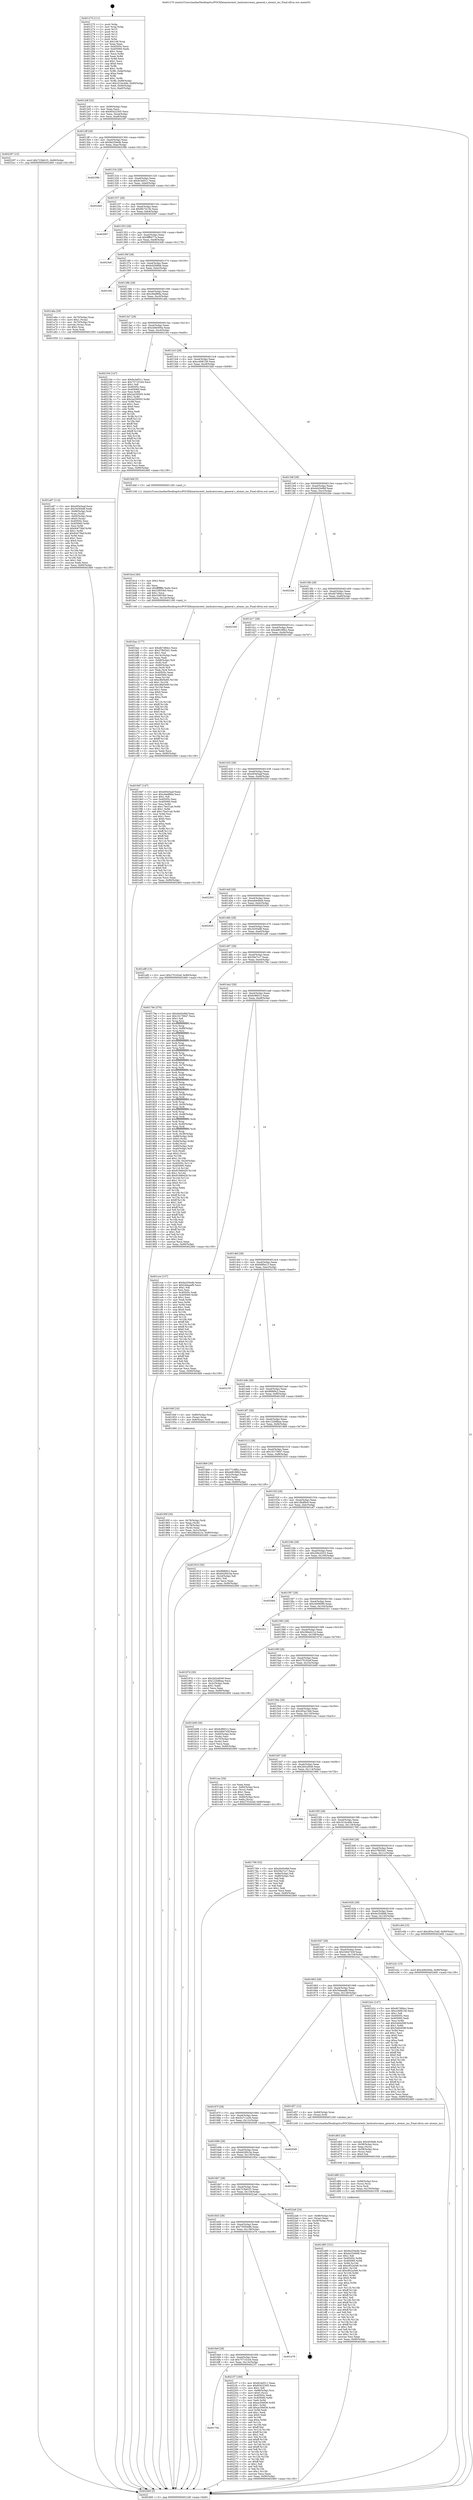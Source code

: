 digraph "0x401270" {
  label = "0x401270 (/mnt/c/Users/mathe/Desktop/tcc/POCII/binaries/extr_hashcatsrcemu_general.c_atomic_inc_Final-ollvm.out::main(0))"
  labelloc = "t"
  node[shape=record]

  Entry [label="",width=0.3,height=0.3,shape=circle,fillcolor=black,style=filled]
  "0x4012df" [label="{
     0x4012df [32]\l
     | [instrs]\l
     &nbsp;&nbsp;0x4012df \<+6\>: mov -0x90(%rbp),%eax\l
     &nbsp;&nbsp;0x4012e5 \<+2\>: mov %eax,%ecx\l
     &nbsp;&nbsp;0x4012e7 \<+6\>: sub $0x85422305,%ecx\l
     &nbsp;&nbsp;0x4012ed \<+6\>: mov %eax,-0xa4(%rbp)\l
     &nbsp;&nbsp;0x4012f3 \<+6\>: mov %ecx,-0xa8(%rbp)\l
     &nbsp;&nbsp;0x4012f9 \<+6\>: je 0000000000402297 \<main+0x1027\>\l
  }"]
  "0x402297" [label="{
     0x402297 [15]\l
     | [instrs]\l
     &nbsp;&nbsp;0x402297 \<+10\>: movl $0x723b61f1,-0x90(%rbp)\l
     &nbsp;&nbsp;0x4022a1 \<+5\>: jmp 0000000000402460 \<main+0x11f0\>\l
  }"]
  "0x4012ff" [label="{
     0x4012ff [28]\l
     | [instrs]\l
     &nbsp;&nbsp;0x4012ff \<+5\>: jmp 0000000000401304 \<main+0x94\>\l
     &nbsp;&nbsp;0x401304 \<+6\>: mov -0xa4(%rbp),%eax\l
     &nbsp;&nbsp;0x40130a \<+5\>: sub $0x9a250edb,%eax\l
     &nbsp;&nbsp;0x40130f \<+6\>: mov %eax,-0xac(%rbp)\l
     &nbsp;&nbsp;0x401315 \<+6\>: je 000000000040239b \<main+0x112b\>\l
  }"]
  Exit [label="",width=0.3,height=0.3,shape=circle,fillcolor=black,style=filled,peripheries=2]
  "0x40239b" [label="{
     0x40239b\l
  }", style=dashed]
  "0x40131b" [label="{
     0x40131b [28]\l
     | [instrs]\l
     &nbsp;&nbsp;0x40131b \<+5\>: jmp 0000000000401320 \<main+0xb0\>\l
     &nbsp;&nbsp;0x401320 \<+6\>: mov -0xa4(%rbp),%eax\l
     &nbsp;&nbsp;0x401326 \<+5\>: sub $0x9c3ef311,%eax\l
     &nbsp;&nbsp;0x40132b \<+6\>: mov %eax,-0xb0(%rbp)\l
     &nbsp;&nbsp;0x401331 \<+6\>: je 0000000000402449 \<main+0x11d9\>\l
  }"]
  "0x40170b" [label="{
     0x40170b\l
  }", style=dashed]
  "0x402449" [label="{
     0x402449\l
  }", style=dashed]
  "0x401337" [label="{
     0x401337 [28]\l
     | [instrs]\l
     &nbsp;&nbsp;0x401337 \<+5\>: jmp 000000000040133c \<main+0xcc\>\l
     &nbsp;&nbsp;0x40133c \<+6\>: mov -0xa4(%rbp),%eax\l
     &nbsp;&nbsp;0x401342 \<+5\>: sub $0x9fc7413b,%eax\l
     &nbsp;&nbsp;0x401347 \<+6\>: mov %eax,-0xb4(%rbp)\l
     &nbsp;&nbsp;0x40134d \<+6\>: je 0000000000402067 \<main+0xdf7\>\l
  }"]
  "0x4021f7" [label="{
     0x4021f7 [160]\l
     | [instrs]\l
     &nbsp;&nbsp;0x4021f7 \<+5\>: mov $0x9c3ef311,%eax\l
     &nbsp;&nbsp;0x4021fc \<+5\>: mov $0x85422305,%ecx\l
     &nbsp;&nbsp;0x402201 \<+2\>: mov $0x1,%dl\l
     &nbsp;&nbsp;0x402203 \<+7\>: mov -0x88(%rbp),%rsi\l
     &nbsp;&nbsp;0x40220a \<+6\>: movl $0x0,(%rsi)\l
     &nbsp;&nbsp;0x402210 \<+7\>: mov 0x40505c,%edi\l
     &nbsp;&nbsp;0x402217 \<+8\>: mov 0x405060,%r8d\l
     &nbsp;&nbsp;0x40221f \<+3\>: mov %edi,%r9d\l
     &nbsp;&nbsp;0x402222 \<+7\>: sub $0xac59ef36,%r9d\l
     &nbsp;&nbsp;0x402229 \<+4\>: sub $0x1,%r9d\l
     &nbsp;&nbsp;0x40222d \<+7\>: add $0xac59ef36,%r9d\l
     &nbsp;&nbsp;0x402234 \<+4\>: imul %r9d,%edi\l
     &nbsp;&nbsp;0x402238 \<+3\>: and $0x1,%edi\l
     &nbsp;&nbsp;0x40223b \<+3\>: cmp $0x0,%edi\l
     &nbsp;&nbsp;0x40223e \<+4\>: sete %r10b\l
     &nbsp;&nbsp;0x402242 \<+4\>: cmp $0xa,%r8d\l
     &nbsp;&nbsp;0x402246 \<+4\>: setl %r11b\l
     &nbsp;&nbsp;0x40224a \<+3\>: mov %r10b,%bl\l
     &nbsp;&nbsp;0x40224d \<+3\>: xor $0xff,%bl\l
     &nbsp;&nbsp;0x402250 \<+3\>: mov %r11b,%r14b\l
     &nbsp;&nbsp;0x402253 \<+4\>: xor $0xff,%r14b\l
     &nbsp;&nbsp;0x402257 \<+3\>: xor $0x1,%dl\l
     &nbsp;&nbsp;0x40225a \<+3\>: mov %bl,%r15b\l
     &nbsp;&nbsp;0x40225d \<+4\>: and $0xff,%r15b\l
     &nbsp;&nbsp;0x402261 \<+3\>: and %dl,%r10b\l
     &nbsp;&nbsp;0x402264 \<+3\>: mov %r14b,%r12b\l
     &nbsp;&nbsp;0x402267 \<+4\>: and $0xff,%r12b\l
     &nbsp;&nbsp;0x40226b \<+3\>: and %dl,%r11b\l
     &nbsp;&nbsp;0x40226e \<+3\>: or %r10b,%r15b\l
     &nbsp;&nbsp;0x402271 \<+3\>: or %r11b,%r12b\l
     &nbsp;&nbsp;0x402274 \<+3\>: xor %r12b,%r15b\l
     &nbsp;&nbsp;0x402277 \<+3\>: or %r14b,%bl\l
     &nbsp;&nbsp;0x40227a \<+3\>: xor $0xff,%bl\l
     &nbsp;&nbsp;0x40227d \<+3\>: or $0x1,%dl\l
     &nbsp;&nbsp;0x402280 \<+2\>: and %dl,%bl\l
     &nbsp;&nbsp;0x402282 \<+3\>: or %bl,%r15b\l
     &nbsp;&nbsp;0x402285 \<+4\>: test $0x1,%r15b\l
     &nbsp;&nbsp;0x402289 \<+3\>: cmovne %ecx,%eax\l
     &nbsp;&nbsp;0x40228c \<+6\>: mov %eax,-0x90(%rbp)\l
     &nbsp;&nbsp;0x402292 \<+5\>: jmp 0000000000402460 \<main+0x11f0\>\l
  }"]
  "0x402067" [label="{
     0x402067\l
  }", style=dashed]
  "0x401353" [label="{
     0x401353 [28]\l
     | [instrs]\l
     &nbsp;&nbsp;0x401353 \<+5\>: jmp 0000000000401358 \<main+0xe8\>\l
     &nbsp;&nbsp;0x401358 \<+6\>: mov -0xa4(%rbp),%eax\l
     &nbsp;&nbsp;0x40135e \<+5\>: sub $0x9ff9477a,%eax\l
     &nbsp;&nbsp;0x401363 \<+6\>: mov %eax,-0xb8(%rbp)\l
     &nbsp;&nbsp;0x401369 \<+6\>: je 00000000004023e8 \<main+0x1178\>\l
  }"]
  "0x4016ef" [label="{
     0x4016ef [28]\l
     | [instrs]\l
     &nbsp;&nbsp;0x4016ef \<+5\>: jmp 00000000004016f4 \<main+0x484\>\l
     &nbsp;&nbsp;0x4016f4 \<+6\>: mov -0xa4(%rbp),%eax\l
     &nbsp;&nbsp;0x4016fa \<+5\>: sub $0x757101b4,%eax\l
     &nbsp;&nbsp;0x4016ff \<+6\>: mov %eax,-0x13c(%rbp)\l
     &nbsp;&nbsp;0x401705 \<+6\>: je 00000000004021f7 \<main+0xf87\>\l
  }"]
  "0x4023e8" [label="{
     0x4023e8\l
  }", style=dashed]
  "0x40136f" [label="{
     0x40136f [28]\l
     | [instrs]\l
     &nbsp;&nbsp;0x40136f \<+5\>: jmp 0000000000401374 \<main+0x104\>\l
     &nbsp;&nbsp;0x401374 \<+6\>: mov -0xa4(%rbp),%eax\l
     &nbsp;&nbsp;0x40137a \<+5\>: sub $0xbcb506bb,%eax\l
     &nbsp;&nbsp;0x40137f \<+6\>: mov %eax,-0xbc(%rbp)\l
     &nbsp;&nbsp;0x401385 \<+6\>: je 0000000000401e9c \<main+0xc2c\>\l
  }"]
  "0x401e78" [label="{
     0x401e78\l
  }", style=dashed]
  "0x401e9c" [label="{
     0x401e9c\l
  }", style=dashed]
  "0x40138b" [label="{
     0x40138b [28]\l
     | [instrs]\l
     &nbsp;&nbsp;0x40138b \<+5\>: jmp 0000000000401390 \<main+0x120\>\l
     &nbsp;&nbsp;0x401390 \<+6\>: mov -0xa4(%rbp),%eax\l
     &nbsp;&nbsp;0x401396 \<+5\>: sub $0xc9adf66a,%eax\l
     &nbsp;&nbsp;0x40139b \<+6\>: mov %eax,-0xc0(%rbp)\l
     &nbsp;&nbsp;0x4013a1 \<+6\>: je 0000000000401a6a \<main+0x7fa\>\l
  }"]
  "0x4016d3" [label="{
     0x4016d3 [28]\l
     | [instrs]\l
     &nbsp;&nbsp;0x4016d3 \<+5\>: jmp 00000000004016d8 \<main+0x468\>\l
     &nbsp;&nbsp;0x4016d8 \<+6\>: mov -0xa4(%rbp),%eax\l
     &nbsp;&nbsp;0x4016de \<+5\>: sub $0x73050e86,%eax\l
     &nbsp;&nbsp;0x4016e3 \<+6\>: mov %eax,-0x138(%rbp)\l
     &nbsp;&nbsp;0x4016e9 \<+6\>: je 0000000000401e78 \<main+0xc08\>\l
  }"]
  "0x401a6a" [label="{
     0x401a6a [29]\l
     | [instrs]\l
     &nbsp;&nbsp;0x401a6a \<+4\>: mov -0x70(%rbp),%rax\l
     &nbsp;&nbsp;0x401a6e \<+6\>: movl $0x1,(%rax)\l
     &nbsp;&nbsp;0x401a74 \<+4\>: mov -0x70(%rbp),%rax\l
     &nbsp;&nbsp;0x401a78 \<+3\>: movslq (%rax),%rax\l
     &nbsp;&nbsp;0x401a7b \<+4\>: shl $0x2,%rax\l
     &nbsp;&nbsp;0x401a7f \<+3\>: mov %rax,%rdi\l
     &nbsp;&nbsp;0x401a82 \<+5\>: call 0000000000401050 \<malloc@plt\>\l
     | [calls]\l
     &nbsp;&nbsp;0x401050 \{1\} (unknown)\l
  }"]
  "0x4013a7" [label="{
     0x4013a7 [28]\l
     | [instrs]\l
     &nbsp;&nbsp;0x4013a7 \<+5\>: jmp 00000000004013ac \<main+0x13c\>\l
     &nbsp;&nbsp;0x4013ac \<+6\>: mov -0xa4(%rbp),%eax\l
     &nbsp;&nbsp;0x4013b2 \<+5\>: sub $0xcb9e500a,%eax\l
     &nbsp;&nbsp;0x4013b7 \<+6\>: mov %eax,-0xc4(%rbp)\l
     &nbsp;&nbsp;0x4013bd \<+6\>: je 0000000000402164 \<main+0xef4\>\l
  }"]
  "0x4022a6" [label="{
     0x4022a6 [24]\l
     | [instrs]\l
     &nbsp;&nbsp;0x4022a6 \<+7\>: mov -0x88(%rbp),%rax\l
     &nbsp;&nbsp;0x4022ad \<+2\>: mov (%rax),%eax\l
     &nbsp;&nbsp;0x4022af \<+4\>: lea -0x28(%rbp),%rsp\l
     &nbsp;&nbsp;0x4022b3 \<+1\>: pop %rbx\l
     &nbsp;&nbsp;0x4022b4 \<+2\>: pop %r12\l
     &nbsp;&nbsp;0x4022b6 \<+2\>: pop %r13\l
     &nbsp;&nbsp;0x4022b8 \<+2\>: pop %r14\l
     &nbsp;&nbsp;0x4022ba \<+2\>: pop %r15\l
     &nbsp;&nbsp;0x4022bc \<+1\>: pop %rbp\l
     &nbsp;&nbsp;0x4022bd \<+1\>: ret\l
  }"]
  "0x402164" [label="{
     0x402164 [147]\l
     | [instrs]\l
     &nbsp;&nbsp;0x402164 \<+5\>: mov $0x9c3ef311,%eax\l
     &nbsp;&nbsp;0x402169 \<+5\>: mov $0x757101b4,%ecx\l
     &nbsp;&nbsp;0x40216e \<+2\>: mov $0x1,%dl\l
     &nbsp;&nbsp;0x402170 \<+7\>: mov 0x40505c,%esi\l
     &nbsp;&nbsp;0x402177 \<+7\>: mov 0x405060,%edi\l
     &nbsp;&nbsp;0x40217e \<+3\>: mov %esi,%r8d\l
     &nbsp;&nbsp;0x402181 \<+7\>: add $0x2a259505,%r8d\l
     &nbsp;&nbsp;0x402188 \<+4\>: sub $0x1,%r8d\l
     &nbsp;&nbsp;0x40218c \<+7\>: sub $0x2a259505,%r8d\l
     &nbsp;&nbsp;0x402193 \<+4\>: imul %r8d,%esi\l
     &nbsp;&nbsp;0x402197 \<+3\>: and $0x1,%esi\l
     &nbsp;&nbsp;0x40219a \<+3\>: cmp $0x0,%esi\l
     &nbsp;&nbsp;0x40219d \<+4\>: sete %r9b\l
     &nbsp;&nbsp;0x4021a1 \<+3\>: cmp $0xa,%edi\l
     &nbsp;&nbsp;0x4021a4 \<+4\>: setl %r10b\l
     &nbsp;&nbsp;0x4021a8 \<+3\>: mov %r9b,%r11b\l
     &nbsp;&nbsp;0x4021ab \<+4\>: xor $0xff,%r11b\l
     &nbsp;&nbsp;0x4021af \<+3\>: mov %r10b,%bl\l
     &nbsp;&nbsp;0x4021b2 \<+3\>: xor $0xff,%bl\l
     &nbsp;&nbsp;0x4021b5 \<+3\>: xor $0x1,%dl\l
     &nbsp;&nbsp;0x4021b8 \<+3\>: mov %r11b,%r14b\l
     &nbsp;&nbsp;0x4021bb \<+4\>: and $0xff,%r14b\l
     &nbsp;&nbsp;0x4021bf \<+3\>: and %dl,%r9b\l
     &nbsp;&nbsp;0x4021c2 \<+3\>: mov %bl,%r15b\l
     &nbsp;&nbsp;0x4021c5 \<+4\>: and $0xff,%r15b\l
     &nbsp;&nbsp;0x4021c9 \<+3\>: and %dl,%r10b\l
     &nbsp;&nbsp;0x4021cc \<+3\>: or %r9b,%r14b\l
     &nbsp;&nbsp;0x4021cf \<+3\>: or %r10b,%r15b\l
     &nbsp;&nbsp;0x4021d2 \<+3\>: xor %r15b,%r14b\l
     &nbsp;&nbsp;0x4021d5 \<+3\>: or %bl,%r11b\l
     &nbsp;&nbsp;0x4021d8 \<+4\>: xor $0xff,%r11b\l
     &nbsp;&nbsp;0x4021dc \<+3\>: or $0x1,%dl\l
     &nbsp;&nbsp;0x4021df \<+3\>: and %dl,%r11b\l
     &nbsp;&nbsp;0x4021e2 \<+3\>: or %r11b,%r14b\l
     &nbsp;&nbsp;0x4021e5 \<+4\>: test $0x1,%r14b\l
     &nbsp;&nbsp;0x4021e9 \<+3\>: cmovne %ecx,%eax\l
     &nbsp;&nbsp;0x4021ec \<+6\>: mov %eax,-0x90(%rbp)\l
     &nbsp;&nbsp;0x4021f2 \<+5\>: jmp 0000000000402460 \<main+0x11f0\>\l
  }"]
  "0x4013c3" [label="{
     0x4013c3 [28]\l
     | [instrs]\l
     &nbsp;&nbsp;0x4013c3 \<+5\>: jmp 00000000004013c8 \<main+0x158\>\l
     &nbsp;&nbsp;0x4013c8 \<+6\>: mov -0xa4(%rbp),%eax\l
     &nbsp;&nbsp;0x4013ce \<+5\>: sub $0xcc606156,%eax\l
     &nbsp;&nbsp;0x4013d3 \<+6\>: mov %eax,-0xc8(%rbp)\l
     &nbsp;&nbsp;0x4013d9 \<+6\>: je 0000000000401bbf \<main+0x94f\>\l
  }"]
  "0x4016b7" [label="{
     0x4016b7 [28]\l
     | [instrs]\l
     &nbsp;&nbsp;0x4016b7 \<+5\>: jmp 00000000004016bc \<main+0x44c\>\l
     &nbsp;&nbsp;0x4016bc \<+6\>: mov -0xa4(%rbp),%eax\l
     &nbsp;&nbsp;0x4016c2 \<+5\>: sub $0x723b61f1,%eax\l
     &nbsp;&nbsp;0x4016c7 \<+6\>: mov %eax,-0x134(%rbp)\l
     &nbsp;&nbsp;0x4016cd \<+6\>: je 00000000004022a6 \<main+0x1036\>\l
  }"]
  "0x401bbf" [label="{
     0x401bbf [5]\l
     | [instrs]\l
     &nbsp;&nbsp;0x401bbf \<+5\>: call 0000000000401160 \<next_i\>\l
     | [calls]\l
     &nbsp;&nbsp;0x401160 \{1\} (/mnt/c/Users/mathe/Desktop/tcc/POCII/binaries/extr_hashcatsrcemu_general.c_atomic_inc_Final-ollvm.out::next_i)\l
  }"]
  "0x4013df" [label="{
     0x4013df [28]\l
     | [instrs]\l
     &nbsp;&nbsp;0x4013df \<+5\>: jmp 00000000004013e4 \<main+0x174\>\l
     &nbsp;&nbsp;0x4013e4 \<+6\>: mov -0xa4(%rbp),%eax\l
     &nbsp;&nbsp;0x4013ea \<+5\>: sub $0xd445e9bf,%eax\l
     &nbsp;&nbsp;0x4013ef \<+6\>: mov %eax,-0xcc(%rbp)\l
     &nbsp;&nbsp;0x4013f5 \<+6\>: je 00000000004022be \<main+0x104e\>\l
  }"]
  "0x40192e" [label="{
     0x40192e\l
  }", style=dashed]
  "0x4022be" [label="{
     0x4022be\l
  }", style=dashed]
  "0x4013fb" [label="{
     0x4013fb [28]\l
     | [instrs]\l
     &nbsp;&nbsp;0x4013fb \<+5\>: jmp 0000000000401400 \<main+0x190\>\l
     &nbsp;&nbsp;0x401400 \<+6\>: mov -0xa4(%rbp),%eax\l
     &nbsp;&nbsp;0x401406 \<+5\>: sub $0xdb7d9dcc,%eax\l
     &nbsp;&nbsp;0x40140b \<+6\>: mov %eax,-0xd0(%rbp)\l
     &nbsp;&nbsp;0x401411 \<+6\>: je 0000000000402340 \<main+0x10d0\>\l
  }"]
  "0x40169b" [label="{
     0x40169b [28]\l
     | [instrs]\l
     &nbsp;&nbsp;0x40169b \<+5\>: jmp 00000000004016a0 \<main+0x430\>\l
     &nbsp;&nbsp;0x4016a0 \<+6\>: mov -0xa4(%rbp),%eax\l
     &nbsp;&nbsp;0x4016a6 \<+5\>: sub $0x64285c3a,%eax\l
     &nbsp;&nbsp;0x4016ab \<+6\>: mov %eax,-0x130(%rbp)\l
     &nbsp;&nbsp;0x4016b1 \<+6\>: je 000000000040192e \<main+0x6be\>\l
  }"]
  "0x402340" [label="{
     0x402340\l
  }", style=dashed]
  "0x401417" [label="{
     0x401417 [28]\l
     | [instrs]\l
     &nbsp;&nbsp;0x401417 \<+5\>: jmp 000000000040141c \<main+0x1ac\>\l
     &nbsp;&nbsp;0x40141c \<+6\>: mov -0xa4(%rbp),%eax\l
     &nbsp;&nbsp;0x401422 \<+5\>: sub $0xdd8186b2,%eax\l
     &nbsp;&nbsp;0x401427 \<+6\>: mov %eax,-0xd4(%rbp)\l
     &nbsp;&nbsp;0x40142d \<+6\>: je 00000000004019d7 \<main+0x767\>\l
  }"]
  "0x402049" [label="{
     0x402049\l
  }", style=dashed]
  "0x4019d7" [label="{
     0x4019d7 [147]\l
     | [instrs]\l
     &nbsp;&nbsp;0x4019d7 \<+5\>: mov $0xe93e5aaf,%eax\l
     &nbsp;&nbsp;0x4019dc \<+5\>: mov $0xc9adf66a,%ecx\l
     &nbsp;&nbsp;0x4019e1 \<+2\>: mov $0x1,%dl\l
     &nbsp;&nbsp;0x4019e3 \<+7\>: mov 0x40505c,%esi\l
     &nbsp;&nbsp;0x4019ea \<+7\>: mov 0x405060,%edi\l
     &nbsp;&nbsp;0x4019f1 \<+3\>: mov %esi,%r8d\l
     &nbsp;&nbsp;0x4019f4 \<+7\>: sub $0x17be31ab,%r8d\l
     &nbsp;&nbsp;0x4019fb \<+4\>: sub $0x1,%r8d\l
     &nbsp;&nbsp;0x4019ff \<+7\>: add $0x17be31ab,%r8d\l
     &nbsp;&nbsp;0x401a06 \<+4\>: imul %r8d,%esi\l
     &nbsp;&nbsp;0x401a0a \<+3\>: and $0x1,%esi\l
     &nbsp;&nbsp;0x401a0d \<+3\>: cmp $0x0,%esi\l
     &nbsp;&nbsp;0x401a10 \<+4\>: sete %r9b\l
     &nbsp;&nbsp;0x401a14 \<+3\>: cmp $0xa,%edi\l
     &nbsp;&nbsp;0x401a17 \<+4\>: setl %r10b\l
     &nbsp;&nbsp;0x401a1b \<+3\>: mov %r9b,%r11b\l
     &nbsp;&nbsp;0x401a1e \<+4\>: xor $0xff,%r11b\l
     &nbsp;&nbsp;0x401a22 \<+3\>: mov %r10b,%bl\l
     &nbsp;&nbsp;0x401a25 \<+3\>: xor $0xff,%bl\l
     &nbsp;&nbsp;0x401a28 \<+3\>: xor $0x0,%dl\l
     &nbsp;&nbsp;0x401a2b \<+3\>: mov %r11b,%r14b\l
     &nbsp;&nbsp;0x401a2e \<+4\>: and $0x0,%r14b\l
     &nbsp;&nbsp;0x401a32 \<+3\>: and %dl,%r9b\l
     &nbsp;&nbsp;0x401a35 \<+3\>: mov %bl,%r15b\l
     &nbsp;&nbsp;0x401a38 \<+4\>: and $0x0,%r15b\l
     &nbsp;&nbsp;0x401a3c \<+3\>: and %dl,%r10b\l
     &nbsp;&nbsp;0x401a3f \<+3\>: or %r9b,%r14b\l
     &nbsp;&nbsp;0x401a42 \<+3\>: or %r10b,%r15b\l
     &nbsp;&nbsp;0x401a45 \<+3\>: xor %r15b,%r14b\l
     &nbsp;&nbsp;0x401a48 \<+3\>: or %bl,%r11b\l
     &nbsp;&nbsp;0x401a4b \<+4\>: xor $0xff,%r11b\l
     &nbsp;&nbsp;0x401a4f \<+3\>: or $0x0,%dl\l
     &nbsp;&nbsp;0x401a52 \<+3\>: and %dl,%r11b\l
     &nbsp;&nbsp;0x401a55 \<+3\>: or %r11b,%r14b\l
     &nbsp;&nbsp;0x401a58 \<+4\>: test $0x1,%r14b\l
     &nbsp;&nbsp;0x401a5c \<+3\>: cmovne %ecx,%eax\l
     &nbsp;&nbsp;0x401a5f \<+6\>: mov %eax,-0x90(%rbp)\l
     &nbsp;&nbsp;0x401a65 \<+5\>: jmp 0000000000402460 \<main+0x11f0\>\l
  }"]
  "0x401433" [label="{
     0x401433 [28]\l
     | [instrs]\l
     &nbsp;&nbsp;0x401433 \<+5\>: jmp 0000000000401438 \<main+0x1c8\>\l
     &nbsp;&nbsp;0x401438 \<+6\>: mov -0xa4(%rbp),%eax\l
     &nbsp;&nbsp;0x40143e \<+5\>: sub $0xe93e5aaf,%eax\l
     &nbsp;&nbsp;0x401443 \<+6\>: mov %eax,-0xd8(%rbp)\l
     &nbsp;&nbsp;0x401449 \<+6\>: je 0000000000402303 \<main+0x1093\>\l
  }"]
  "0x401d95" [label="{
     0x401d95 [151]\l
     | [instrs]\l
     &nbsp;&nbsp;0x401d95 \<+5\>: mov $0x9a250edb,%eax\l
     &nbsp;&nbsp;0x401d9a \<+5\>: mov $0x4e2548d6,%esi\l
     &nbsp;&nbsp;0x401d9f \<+2\>: mov $0x1,%dl\l
     &nbsp;&nbsp;0x401da1 \<+8\>: mov 0x40505c,%r8d\l
     &nbsp;&nbsp;0x401da9 \<+8\>: mov 0x405060,%r9d\l
     &nbsp;&nbsp;0x401db1 \<+3\>: mov %r8d,%r10d\l
     &nbsp;&nbsp;0x401db4 \<+7\>: add $0xc852a3e6,%r10d\l
     &nbsp;&nbsp;0x401dbb \<+4\>: sub $0x1,%r10d\l
     &nbsp;&nbsp;0x401dbf \<+7\>: sub $0xc852a3e6,%r10d\l
     &nbsp;&nbsp;0x401dc6 \<+4\>: imul %r10d,%r8d\l
     &nbsp;&nbsp;0x401dca \<+4\>: and $0x1,%r8d\l
     &nbsp;&nbsp;0x401dce \<+4\>: cmp $0x0,%r8d\l
     &nbsp;&nbsp;0x401dd2 \<+4\>: sete %r11b\l
     &nbsp;&nbsp;0x401dd6 \<+4\>: cmp $0xa,%r9d\l
     &nbsp;&nbsp;0x401dda \<+3\>: setl %bl\l
     &nbsp;&nbsp;0x401ddd \<+3\>: mov %r11b,%r14b\l
     &nbsp;&nbsp;0x401de0 \<+4\>: xor $0xff,%r14b\l
     &nbsp;&nbsp;0x401de4 \<+3\>: mov %bl,%r15b\l
     &nbsp;&nbsp;0x401de7 \<+4\>: xor $0xff,%r15b\l
     &nbsp;&nbsp;0x401deb \<+3\>: xor $0x1,%dl\l
     &nbsp;&nbsp;0x401dee \<+3\>: mov %r14b,%r12b\l
     &nbsp;&nbsp;0x401df1 \<+4\>: and $0xff,%r12b\l
     &nbsp;&nbsp;0x401df5 \<+3\>: and %dl,%r11b\l
     &nbsp;&nbsp;0x401df8 \<+3\>: mov %r15b,%r13b\l
     &nbsp;&nbsp;0x401dfb \<+4\>: and $0xff,%r13b\l
     &nbsp;&nbsp;0x401dff \<+2\>: and %dl,%bl\l
     &nbsp;&nbsp;0x401e01 \<+3\>: or %r11b,%r12b\l
     &nbsp;&nbsp;0x401e04 \<+3\>: or %bl,%r13b\l
     &nbsp;&nbsp;0x401e07 \<+3\>: xor %r13b,%r12b\l
     &nbsp;&nbsp;0x401e0a \<+3\>: or %r15b,%r14b\l
     &nbsp;&nbsp;0x401e0d \<+4\>: xor $0xff,%r14b\l
     &nbsp;&nbsp;0x401e11 \<+3\>: or $0x1,%dl\l
     &nbsp;&nbsp;0x401e14 \<+3\>: and %dl,%r14b\l
     &nbsp;&nbsp;0x401e17 \<+3\>: or %r14b,%r12b\l
     &nbsp;&nbsp;0x401e1a \<+4\>: test $0x1,%r12b\l
     &nbsp;&nbsp;0x401e1e \<+3\>: cmovne %esi,%eax\l
     &nbsp;&nbsp;0x401e21 \<+6\>: mov %eax,-0x90(%rbp)\l
     &nbsp;&nbsp;0x401e27 \<+5\>: jmp 0000000000402460 \<main+0x11f0\>\l
  }"]
  "0x402303" [label="{
     0x402303\l
  }", style=dashed]
  "0x40144f" [label="{
     0x40144f [28]\l
     | [instrs]\l
     &nbsp;&nbsp;0x40144f \<+5\>: jmp 0000000000401454 \<main+0x1e4\>\l
     &nbsp;&nbsp;0x401454 \<+6\>: mov -0xa4(%rbp),%eax\l
     &nbsp;&nbsp;0x40145a \<+5\>: sub $0xeab64bd4,%eax\l
     &nbsp;&nbsp;0x40145f \<+6\>: mov %eax,-0xdc(%rbp)\l
     &nbsp;&nbsp;0x401465 \<+6\>: je 0000000000402435 \<main+0x11c5\>\l
  }"]
  "0x401d80" [label="{
     0x401d80 [21]\l
     | [instrs]\l
     &nbsp;&nbsp;0x401d80 \<+4\>: mov -0x68(%rbp),%rcx\l
     &nbsp;&nbsp;0x401d84 \<+3\>: mov (%rcx),%rcx\l
     &nbsp;&nbsp;0x401d87 \<+3\>: mov %rcx,%rdi\l
     &nbsp;&nbsp;0x401d8a \<+6\>: mov %eax,-0x150(%rbp)\l
     &nbsp;&nbsp;0x401d90 \<+5\>: call 0000000000401030 \<free@plt\>\l
     | [calls]\l
     &nbsp;&nbsp;0x401030 \{1\} (unknown)\l
  }"]
  "0x402435" [label="{
     0x402435\l
  }", style=dashed]
  "0x40146b" [label="{
     0x40146b [28]\l
     | [instrs]\l
     &nbsp;&nbsp;0x40146b \<+5\>: jmp 0000000000401470 \<main+0x200\>\l
     &nbsp;&nbsp;0x401470 \<+6\>: mov -0xa4(%rbp),%eax\l
     &nbsp;&nbsp;0x401476 \<+5\>: sub $0x34304d8,%eax\l
     &nbsp;&nbsp;0x40147b \<+6\>: mov %eax,-0xe0(%rbp)\l
     &nbsp;&nbsp;0x401481 \<+6\>: je 0000000000401af9 \<main+0x889\>\l
  }"]
  "0x401d63" [label="{
     0x401d63 [29]\l
     | [instrs]\l
     &nbsp;&nbsp;0x401d63 \<+10\>: movabs $0x4030d6,%rdi\l
     &nbsp;&nbsp;0x401d6d \<+4\>: mov -0x58(%rbp),%rcx\l
     &nbsp;&nbsp;0x401d71 \<+2\>: mov %eax,(%rcx)\l
     &nbsp;&nbsp;0x401d73 \<+4\>: mov -0x58(%rbp),%rcx\l
     &nbsp;&nbsp;0x401d77 \<+2\>: mov (%rcx),%esi\l
     &nbsp;&nbsp;0x401d79 \<+2\>: mov $0x0,%al\l
     &nbsp;&nbsp;0x401d7b \<+5\>: call 0000000000401040 \<printf@plt\>\l
     | [calls]\l
     &nbsp;&nbsp;0x401040 \{1\} (unknown)\l
  }"]
  "0x401af9" [label="{
     0x401af9 [15]\l
     | [instrs]\l
     &nbsp;&nbsp;0x401af9 \<+10\>: movl $0x270162ef,-0x90(%rbp)\l
     &nbsp;&nbsp;0x401b03 \<+5\>: jmp 0000000000402460 \<main+0x11f0\>\l
  }"]
  "0x401487" [label="{
     0x401487 [28]\l
     | [instrs]\l
     &nbsp;&nbsp;0x401487 \<+5\>: jmp 000000000040148c \<main+0x21c\>\l
     &nbsp;&nbsp;0x40148c \<+6\>: mov -0xa4(%rbp),%eax\l
     &nbsp;&nbsp;0x401492 \<+5\>: sub $0x59a7cc7,%eax\l
     &nbsp;&nbsp;0x401497 \<+6\>: mov %eax,-0xe4(%rbp)\l
     &nbsp;&nbsp;0x40149d \<+6\>: je 000000000040179e \<main+0x52e\>\l
  }"]
  "0x40167f" [label="{
     0x40167f [28]\l
     | [instrs]\l
     &nbsp;&nbsp;0x40167f \<+5\>: jmp 0000000000401684 \<main+0x414\>\l
     &nbsp;&nbsp;0x401684 \<+6\>: mov -0xa4(%rbp),%eax\l
     &nbsp;&nbsp;0x40168a \<+5\>: sub $0x5a711a3b,%eax\l
     &nbsp;&nbsp;0x40168f \<+6\>: mov %eax,-0x12c(%rbp)\l
     &nbsp;&nbsp;0x401695 \<+6\>: je 0000000000402049 \<main+0xdd9\>\l
  }"]
  "0x40179e" [label="{
     0x40179e [370]\l
     | [instrs]\l
     &nbsp;&nbsp;0x40179e \<+5\>: mov $0xd445e9bf,%eax\l
     &nbsp;&nbsp;0x4017a3 \<+5\>: mov $0x16170647,%ecx\l
     &nbsp;&nbsp;0x4017a8 \<+2\>: mov $0x1,%dl\l
     &nbsp;&nbsp;0x4017aa \<+3\>: mov %rsp,%rsi\l
     &nbsp;&nbsp;0x4017ad \<+4\>: add $0xfffffffffffffff0,%rsi\l
     &nbsp;&nbsp;0x4017b1 \<+3\>: mov %rsi,%rsp\l
     &nbsp;&nbsp;0x4017b4 \<+7\>: mov %rsi,-0x88(%rbp)\l
     &nbsp;&nbsp;0x4017bb \<+3\>: mov %rsp,%rsi\l
     &nbsp;&nbsp;0x4017be \<+4\>: add $0xfffffffffffffff0,%rsi\l
     &nbsp;&nbsp;0x4017c2 \<+3\>: mov %rsi,%rsp\l
     &nbsp;&nbsp;0x4017c5 \<+3\>: mov %rsp,%rdi\l
     &nbsp;&nbsp;0x4017c8 \<+4\>: add $0xfffffffffffffff0,%rdi\l
     &nbsp;&nbsp;0x4017cc \<+3\>: mov %rdi,%rsp\l
     &nbsp;&nbsp;0x4017cf \<+4\>: mov %rdi,-0x80(%rbp)\l
     &nbsp;&nbsp;0x4017d3 \<+3\>: mov %rsp,%rdi\l
     &nbsp;&nbsp;0x4017d6 \<+4\>: add $0xfffffffffffffff0,%rdi\l
     &nbsp;&nbsp;0x4017da \<+3\>: mov %rdi,%rsp\l
     &nbsp;&nbsp;0x4017dd \<+4\>: mov %rdi,-0x78(%rbp)\l
     &nbsp;&nbsp;0x4017e1 \<+3\>: mov %rsp,%rdi\l
     &nbsp;&nbsp;0x4017e4 \<+4\>: add $0xfffffffffffffff0,%rdi\l
     &nbsp;&nbsp;0x4017e8 \<+3\>: mov %rdi,%rsp\l
     &nbsp;&nbsp;0x4017eb \<+4\>: mov %rdi,-0x70(%rbp)\l
     &nbsp;&nbsp;0x4017ef \<+3\>: mov %rsp,%rdi\l
     &nbsp;&nbsp;0x4017f2 \<+4\>: add $0xfffffffffffffff0,%rdi\l
     &nbsp;&nbsp;0x4017f6 \<+3\>: mov %rdi,%rsp\l
     &nbsp;&nbsp;0x4017f9 \<+4\>: mov %rdi,-0x68(%rbp)\l
     &nbsp;&nbsp;0x4017fd \<+3\>: mov %rsp,%rdi\l
     &nbsp;&nbsp;0x401800 \<+4\>: add $0xfffffffffffffff0,%rdi\l
     &nbsp;&nbsp;0x401804 \<+3\>: mov %rdi,%rsp\l
     &nbsp;&nbsp;0x401807 \<+4\>: mov %rdi,-0x60(%rbp)\l
     &nbsp;&nbsp;0x40180b \<+3\>: mov %rsp,%rdi\l
     &nbsp;&nbsp;0x40180e \<+4\>: add $0xfffffffffffffff0,%rdi\l
     &nbsp;&nbsp;0x401812 \<+3\>: mov %rdi,%rsp\l
     &nbsp;&nbsp;0x401815 \<+4\>: mov %rdi,-0x58(%rbp)\l
     &nbsp;&nbsp;0x401819 \<+3\>: mov %rsp,%rdi\l
     &nbsp;&nbsp;0x40181c \<+4\>: add $0xfffffffffffffff0,%rdi\l
     &nbsp;&nbsp;0x401820 \<+3\>: mov %rdi,%rsp\l
     &nbsp;&nbsp;0x401823 \<+4\>: mov %rdi,-0x50(%rbp)\l
     &nbsp;&nbsp;0x401827 \<+3\>: mov %rsp,%rdi\l
     &nbsp;&nbsp;0x40182a \<+4\>: add $0xfffffffffffffff0,%rdi\l
     &nbsp;&nbsp;0x40182e \<+3\>: mov %rdi,%rsp\l
     &nbsp;&nbsp;0x401831 \<+4\>: mov %rdi,-0x48(%rbp)\l
     &nbsp;&nbsp;0x401835 \<+3\>: mov %rsp,%rdi\l
     &nbsp;&nbsp;0x401838 \<+4\>: add $0xfffffffffffffff0,%rdi\l
     &nbsp;&nbsp;0x40183c \<+3\>: mov %rdi,%rsp\l
     &nbsp;&nbsp;0x40183f \<+4\>: mov %rdi,-0x40(%rbp)\l
     &nbsp;&nbsp;0x401843 \<+3\>: mov %rsp,%rdi\l
     &nbsp;&nbsp;0x401846 \<+4\>: add $0xfffffffffffffff0,%rdi\l
     &nbsp;&nbsp;0x40184a \<+3\>: mov %rdi,%rsp\l
     &nbsp;&nbsp;0x40184d \<+4\>: mov %rdi,-0x38(%rbp)\l
     &nbsp;&nbsp;0x401851 \<+7\>: mov -0x88(%rbp),%rdi\l
     &nbsp;&nbsp;0x401858 \<+6\>: movl $0x0,(%rdi)\l
     &nbsp;&nbsp;0x40185e \<+7\>: mov -0x94(%rbp),%r8d\l
     &nbsp;&nbsp;0x401865 \<+3\>: mov %r8d,(%rsi)\l
     &nbsp;&nbsp;0x401868 \<+4\>: mov -0x80(%rbp),%rdi\l
     &nbsp;&nbsp;0x40186c \<+7\>: mov -0xa0(%rbp),%r9\l
     &nbsp;&nbsp;0x401873 \<+3\>: mov %r9,(%rdi)\l
     &nbsp;&nbsp;0x401876 \<+3\>: cmpl $0x2,(%rsi)\l
     &nbsp;&nbsp;0x401879 \<+4\>: setne %r10b\l
     &nbsp;&nbsp;0x40187d \<+4\>: and $0x1,%r10b\l
     &nbsp;&nbsp;0x401881 \<+4\>: mov %r10b,-0x2d(%rbp)\l
     &nbsp;&nbsp;0x401885 \<+8\>: mov 0x40505c,%r11d\l
     &nbsp;&nbsp;0x40188d \<+7\>: mov 0x405060,%ebx\l
     &nbsp;&nbsp;0x401894 \<+3\>: mov %r11d,%r14d\l
     &nbsp;&nbsp;0x401897 \<+7\>: sub $0x919d6429,%r14d\l
     &nbsp;&nbsp;0x40189e \<+4\>: sub $0x1,%r14d\l
     &nbsp;&nbsp;0x4018a2 \<+7\>: add $0x919d6429,%r14d\l
     &nbsp;&nbsp;0x4018a9 \<+4\>: imul %r14d,%r11d\l
     &nbsp;&nbsp;0x4018ad \<+4\>: and $0x1,%r11d\l
     &nbsp;&nbsp;0x4018b1 \<+4\>: cmp $0x0,%r11d\l
     &nbsp;&nbsp;0x4018b5 \<+4\>: sete %r10b\l
     &nbsp;&nbsp;0x4018b9 \<+3\>: cmp $0xa,%ebx\l
     &nbsp;&nbsp;0x4018bc \<+4\>: setl %r15b\l
     &nbsp;&nbsp;0x4018c0 \<+3\>: mov %r10b,%r12b\l
     &nbsp;&nbsp;0x4018c3 \<+4\>: xor $0xff,%r12b\l
     &nbsp;&nbsp;0x4018c7 \<+3\>: mov %r15b,%r13b\l
     &nbsp;&nbsp;0x4018ca \<+4\>: xor $0xff,%r13b\l
     &nbsp;&nbsp;0x4018ce \<+3\>: xor $0x1,%dl\l
     &nbsp;&nbsp;0x4018d1 \<+3\>: mov %r12b,%sil\l
     &nbsp;&nbsp;0x4018d4 \<+4\>: and $0xff,%sil\l
     &nbsp;&nbsp;0x4018d8 \<+3\>: and %dl,%r10b\l
     &nbsp;&nbsp;0x4018db \<+3\>: mov %r13b,%dil\l
     &nbsp;&nbsp;0x4018de \<+4\>: and $0xff,%dil\l
     &nbsp;&nbsp;0x4018e2 \<+3\>: and %dl,%r15b\l
     &nbsp;&nbsp;0x4018e5 \<+3\>: or %r10b,%sil\l
     &nbsp;&nbsp;0x4018e8 \<+3\>: or %r15b,%dil\l
     &nbsp;&nbsp;0x4018eb \<+3\>: xor %dil,%sil\l
     &nbsp;&nbsp;0x4018ee \<+3\>: or %r13b,%r12b\l
     &nbsp;&nbsp;0x4018f1 \<+4\>: xor $0xff,%r12b\l
     &nbsp;&nbsp;0x4018f5 \<+3\>: or $0x1,%dl\l
     &nbsp;&nbsp;0x4018f8 \<+3\>: and %dl,%r12b\l
     &nbsp;&nbsp;0x4018fb \<+3\>: or %r12b,%sil\l
     &nbsp;&nbsp;0x4018fe \<+4\>: test $0x1,%sil\l
     &nbsp;&nbsp;0x401902 \<+3\>: cmovne %ecx,%eax\l
     &nbsp;&nbsp;0x401905 \<+6\>: mov %eax,-0x90(%rbp)\l
     &nbsp;&nbsp;0x40190b \<+5\>: jmp 0000000000402460 \<main+0x11f0\>\l
  }"]
  "0x4014a3" [label="{
     0x4014a3 [28]\l
     | [instrs]\l
     &nbsp;&nbsp;0x4014a3 \<+5\>: jmp 00000000004014a8 \<main+0x238\>\l
     &nbsp;&nbsp;0x4014a8 \<+6\>: mov -0xa4(%rbp),%eax\l
     &nbsp;&nbsp;0x4014ae \<+5\>: sub $0x6c86012,%eax\l
     &nbsp;&nbsp;0x4014b3 \<+6\>: mov %eax,-0xe8(%rbp)\l
     &nbsp;&nbsp;0x4014b9 \<+6\>: je 0000000000401cce \<main+0xa5e\>\l
  }"]
  "0x401d57" [label="{
     0x401d57 [12]\l
     | [instrs]\l
     &nbsp;&nbsp;0x401d57 \<+4\>: mov -0x68(%rbp),%rax\l
     &nbsp;&nbsp;0x401d5b \<+3\>: mov (%rax),%rdi\l
     &nbsp;&nbsp;0x401d5e \<+5\>: call 0000000000401240 \<atomic_inc\>\l
     | [calls]\l
     &nbsp;&nbsp;0x401240 \{1\} (/mnt/c/Users/mathe/Desktop/tcc/POCII/binaries/extr_hashcatsrcemu_general.c_atomic_inc_Final-ollvm.out::atomic_inc)\l
  }"]
  "0x401cce" [label="{
     0x401cce [137]\l
     | [instrs]\l
     &nbsp;&nbsp;0x401cce \<+5\>: mov $0x9a250edb,%eax\l
     &nbsp;&nbsp;0x401cd3 \<+5\>: mov $0x54daaaf6,%ecx\l
     &nbsp;&nbsp;0x401cd8 \<+2\>: mov $0x1,%dl\l
     &nbsp;&nbsp;0x401cda \<+2\>: xor %esi,%esi\l
     &nbsp;&nbsp;0x401cdc \<+7\>: mov 0x40505c,%edi\l
     &nbsp;&nbsp;0x401ce3 \<+8\>: mov 0x405060,%r8d\l
     &nbsp;&nbsp;0x401ceb \<+3\>: sub $0x1,%esi\l
     &nbsp;&nbsp;0x401cee \<+3\>: mov %edi,%r9d\l
     &nbsp;&nbsp;0x401cf1 \<+3\>: add %esi,%r9d\l
     &nbsp;&nbsp;0x401cf4 \<+4\>: imul %r9d,%edi\l
     &nbsp;&nbsp;0x401cf8 \<+3\>: and $0x1,%edi\l
     &nbsp;&nbsp;0x401cfb \<+3\>: cmp $0x0,%edi\l
     &nbsp;&nbsp;0x401cfe \<+4\>: sete %r10b\l
     &nbsp;&nbsp;0x401d02 \<+4\>: cmp $0xa,%r8d\l
     &nbsp;&nbsp;0x401d06 \<+4\>: setl %r11b\l
     &nbsp;&nbsp;0x401d0a \<+3\>: mov %r10b,%bl\l
     &nbsp;&nbsp;0x401d0d \<+3\>: xor $0xff,%bl\l
     &nbsp;&nbsp;0x401d10 \<+3\>: mov %r11b,%r14b\l
     &nbsp;&nbsp;0x401d13 \<+4\>: xor $0xff,%r14b\l
     &nbsp;&nbsp;0x401d17 \<+3\>: xor $0x0,%dl\l
     &nbsp;&nbsp;0x401d1a \<+3\>: mov %bl,%r15b\l
     &nbsp;&nbsp;0x401d1d \<+4\>: and $0x0,%r15b\l
     &nbsp;&nbsp;0x401d21 \<+3\>: and %dl,%r10b\l
     &nbsp;&nbsp;0x401d24 \<+3\>: mov %r14b,%r12b\l
     &nbsp;&nbsp;0x401d27 \<+4\>: and $0x0,%r12b\l
     &nbsp;&nbsp;0x401d2b \<+3\>: and %dl,%r11b\l
     &nbsp;&nbsp;0x401d2e \<+3\>: or %r10b,%r15b\l
     &nbsp;&nbsp;0x401d31 \<+3\>: or %r11b,%r12b\l
     &nbsp;&nbsp;0x401d34 \<+3\>: xor %r12b,%r15b\l
     &nbsp;&nbsp;0x401d37 \<+3\>: or %r14b,%bl\l
     &nbsp;&nbsp;0x401d3a \<+3\>: xor $0xff,%bl\l
     &nbsp;&nbsp;0x401d3d \<+3\>: or $0x0,%dl\l
     &nbsp;&nbsp;0x401d40 \<+2\>: and %dl,%bl\l
     &nbsp;&nbsp;0x401d42 \<+3\>: or %bl,%r15b\l
     &nbsp;&nbsp;0x401d45 \<+4\>: test $0x1,%r15b\l
     &nbsp;&nbsp;0x401d49 \<+3\>: cmovne %ecx,%eax\l
     &nbsp;&nbsp;0x401d4c \<+6\>: mov %eax,-0x90(%rbp)\l
     &nbsp;&nbsp;0x401d52 \<+5\>: jmp 0000000000402460 \<main+0x11f0\>\l
  }"]
  "0x4014bf" [label="{
     0x4014bf [28]\l
     | [instrs]\l
     &nbsp;&nbsp;0x4014bf \<+5\>: jmp 00000000004014c4 \<main+0x254\>\l
     &nbsp;&nbsp;0x4014c4 \<+6\>: mov -0xa4(%rbp),%eax\l
     &nbsp;&nbsp;0x4014ca \<+5\>: sub $0x9df0a13,%eax\l
     &nbsp;&nbsp;0x4014cf \<+6\>: mov %eax,-0xec(%rbp)\l
     &nbsp;&nbsp;0x4014d5 \<+6\>: je 0000000000402155 \<main+0xee5\>\l
  }"]
  "0x401bec" [label="{
     0x401bec [177]\l
     | [instrs]\l
     &nbsp;&nbsp;0x401bec \<+5\>: mov $0xdb7d9dcc,%ecx\l
     &nbsp;&nbsp;0x401bf1 \<+5\>: mov $0x37fb55d1,%edx\l
     &nbsp;&nbsp;0x401bf6 \<+3\>: mov $0x1,%sil\l
     &nbsp;&nbsp;0x401bf9 \<+6\>: mov -0x14c(%rbp),%edi\l
     &nbsp;&nbsp;0x401bff \<+3\>: imul %eax,%edi\l
     &nbsp;&nbsp;0x401c02 \<+4\>: mov -0x68(%rbp),%r8\l
     &nbsp;&nbsp;0x401c06 \<+3\>: mov (%r8),%r8\l
     &nbsp;&nbsp;0x401c09 \<+4\>: mov -0x60(%rbp),%r9\l
     &nbsp;&nbsp;0x401c0d \<+3\>: movslq (%r9),%r9\l
     &nbsp;&nbsp;0x401c10 \<+4\>: mov %edi,(%r8,%r9,4)\l
     &nbsp;&nbsp;0x401c14 \<+7\>: mov 0x40505c,%eax\l
     &nbsp;&nbsp;0x401c1b \<+7\>: mov 0x405060,%edi\l
     &nbsp;&nbsp;0x401c22 \<+3\>: mov %eax,%r10d\l
     &nbsp;&nbsp;0x401c25 \<+7\>: sub $0xc8bf3e85,%r10d\l
     &nbsp;&nbsp;0x401c2c \<+4\>: sub $0x1,%r10d\l
     &nbsp;&nbsp;0x401c30 \<+7\>: add $0xc8bf3e85,%r10d\l
     &nbsp;&nbsp;0x401c37 \<+4\>: imul %r10d,%eax\l
     &nbsp;&nbsp;0x401c3b \<+3\>: and $0x1,%eax\l
     &nbsp;&nbsp;0x401c3e \<+3\>: cmp $0x0,%eax\l
     &nbsp;&nbsp;0x401c41 \<+4\>: sete %r11b\l
     &nbsp;&nbsp;0x401c45 \<+3\>: cmp $0xa,%edi\l
     &nbsp;&nbsp;0x401c48 \<+3\>: setl %bl\l
     &nbsp;&nbsp;0x401c4b \<+3\>: mov %r11b,%r14b\l
     &nbsp;&nbsp;0x401c4e \<+4\>: xor $0xff,%r14b\l
     &nbsp;&nbsp;0x401c52 \<+3\>: mov %bl,%r15b\l
     &nbsp;&nbsp;0x401c55 \<+4\>: xor $0xff,%r15b\l
     &nbsp;&nbsp;0x401c59 \<+4\>: xor $0x0,%sil\l
     &nbsp;&nbsp;0x401c5d \<+3\>: mov %r14b,%r12b\l
     &nbsp;&nbsp;0x401c60 \<+4\>: and $0x0,%r12b\l
     &nbsp;&nbsp;0x401c64 \<+3\>: and %sil,%r11b\l
     &nbsp;&nbsp;0x401c67 \<+3\>: mov %r15b,%r13b\l
     &nbsp;&nbsp;0x401c6a \<+4\>: and $0x0,%r13b\l
     &nbsp;&nbsp;0x401c6e \<+3\>: and %sil,%bl\l
     &nbsp;&nbsp;0x401c71 \<+3\>: or %r11b,%r12b\l
     &nbsp;&nbsp;0x401c74 \<+3\>: or %bl,%r13b\l
     &nbsp;&nbsp;0x401c77 \<+3\>: xor %r13b,%r12b\l
     &nbsp;&nbsp;0x401c7a \<+3\>: or %r15b,%r14b\l
     &nbsp;&nbsp;0x401c7d \<+4\>: xor $0xff,%r14b\l
     &nbsp;&nbsp;0x401c81 \<+4\>: or $0x0,%sil\l
     &nbsp;&nbsp;0x401c85 \<+3\>: and %sil,%r14b\l
     &nbsp;&nbsp;0x401c88 \<+3\>: or %r14b,%r12b\l
     &nbsp;&nbsp;0x401c8b \<+4\>: test $0x1,%r12b\l
     &nbsp;&nbsp;0x401c8f \<+3\>: cmovne %edx,%ecx\l
     &nbsp;&nbsp;0x401c92 \<+6\>: mov %ecx,-0x90(%rbp)\l
     &nbsp;&nbsp;0x401c98 \<+5\>: jmp 0000000000402460 \<main+0x11f0\>\l
  }"]
  "0x402155" [label="{
     0x402155\l
  }", style=dashed]
  "0x4014db" [label="{
     0x4014db [28]\l
     | [instrs]\l
     &nbsp;&nbsp;0x4014db \<+5\>: jmp 00000000004014e0 \<main+0x270\>\l
     &nbsp;&nbsp;0x4014e0 \<+6\>: mov -0xa4(%rbp),%eax\l
     &nbsp;&nbsp;0x4014e6 \<+5\>: sub $0x9fd69c2,%eax\l
     &nbsp;&nbsp;0x4014eb \<+6\>: mov %eax,-0xf0(%rbp)\l
     &nbsp;&nbsp;0x4014f1 \<+6\>: je 000000000040194f \<main+0x6df\>\l
  }"]
  "0x401bc4" [label="{
     0x401bc4 [40]\l
     | [instrs]\l
     &nbsp;&nbsp;0x401bc4 \<+5\>: mov $0x2,%ecx\l
     &nbsp;&nbsp;0x401bc9 \<+1\>: cltd\l
     &nbsp;&nbsp;0x401bca \<+2\>: idiv %ecx\l
     &nbsp;&nbsp;0x401bcc \<+6\>: imul $0xfffffffe,%edx,%ecx\l
     &nbsp;&nbsp;0x401bd2 \<+6\>: sub $0x33853b0,%ecx\l
     &nbsp;&nbsp;0x401bd8 \<+3\>: add $0x1,%ecx\l
     &nbsp;&nbsp;0x401bdb \<+6\>: add $0x33853b0,%ecx\l
     &nbsp;&nbsp;0x401be1 \<+6\>: mov %ecx,-0x14c(%rbp)\l
     &nbsp;&nbsp;0x401be7 \<+5\>: call 0000000000401160 \<next_i\>\l
     | [calls]\l
     &nbsp;&nbsp;0x401160 \{1\} (/mnt/c/Users/mathe/Desktop/tcc/POCII/binaries/extr_hashcatsrcemu_general.c_atomic_inc_Final-ollvm.out::next_i)\l
  }"]
  "0x40194f" [label="{
     0x40194f [16]\l
     | [instrs]\l
     &nbsp;&nbsp;0x40194f \<+4\>: mov -0x80(%rbp),%rax\l
     &nbsp;&nbsp;0x401953 \<+3\>: mov (%rax),%rax\l
     &nbsp;&nbsp;0x401956 \<+4\>: mov 0x8(%rax),%rdi\l
     &nbsp;&nbsp;0x40195a \<+5\>: call 0000000000401060 \<atoi@plt\>\l
     | [calls]\l
     &nbsp;&nbsp;0x401060 \{1\} (unknown)\l
  }"]
  "0x4014f7" [label="{
     0x4014f7 [28]\l
     | [instrs]\l
     &nbsp;&nbsp;0x4014f7 \<+5\>: jmp 00000000004014fc \<main+0x28c\>\l
     &nbsp;&nbsp;0x4014fc \<+6\>: mov -0xa4(%rbp),%eax\l
     &nbsp;&nbsp;0x401502 \<+5\>: sub $0x122b8baa,%eax\l
     &nbsp;&nbsp;0x401507 \<+6\>: mov %eax,-0xf4(%rbp)\l
     &nbsp;&nbsp;0x40150d \<+6\>: je 00000000004019b9 \<main+0x749\>\l
  }"]
  "0x401663" [label="{
     0x401663 [28]\l
     | [instrs]\l
     &nbsp;&nbsp;0x401663 \<+5\>: jmp 0000000000401668 \<main+0x3f8\>\l
     &nbsp;&nbsp;0x401668 \<+6\>: mov -0xa4(%rbp),%eax\l
     &nbsp;&nbsp;0x40166e \<+5\>: sub $0x54daaaf6,%eax\l
     &nbsp;&nbsp;0x401673 \<+6\>: mov %eax,-0x128(%rbp)\l
     &nbsp;&nbsp;0x401679 \<+6\>: je 0000000000401d57 \<main+0xae7\>\l
  }"]
  "0x4019b9" [label="{
     0x4019b9 [30]\l
     | [instrs]\l
     &nbsp;&nbsp;0x4019b9 \<+5\>: mov $0x7719ff2c,%eax\l
     &nbsp;&nbsp;0x4019be \<+5\>: mov $0xdd8186b2,%ecx\l
     &nbsp;&nbsp;0x4019c3 \<+3\>: mov -0x2c(%rbp),%edx\l
     &nbsp;&nbsp;0x4019c6 \<+3\>: cmp $0x0,%edx\l
     &nbsp;&nbsp;0x4019c9 \<+3\>: cmove %ecx,%eax\l
     &nbsp;&nbsp;0x4019cc \<+6\>: mov %eax,-0x90(%rbp)\l
     &nbsp;&nbsp;0x4019d2 \<+5\>: jmp 0000000000402460 \<main+0x11f0\>\l
  }"]
  "0x401513" [label="{
     0x401513 [28]\l
     | [instrs]\l
     &nbsp;&nbsp;0x401513 \<+5\>: jmp 0000000000401518 \<main+0x2a8\>\l
     &nbsp;&nbsp;0x401518 \<+6\>: mov -0xa4(%rbp),%eax\l
     &nbsp;&nbsp;0x40151e \<+5\>: sub $0x16170647,%eax\l
     &nbsp;&nbsp;0x401523 \<+6\>: mov %eax,-0xf8(%rbp)\l
     &nbsp;&nbsp;0x401529 \<+6\>: je 0000000000401910 \<main+0x6a0\>\l
  }"]
  "0x401b2c" [label="{
     0x401b2c [147]\l
     | [instrs]\l
     &nbsp;&nbsp;0x401b2c \<+5\>: mov $0xdb7d9dcc,%eax\l
     &nbsp;&nbsp;0x401b31 \<+5\>: mov $0xcc606156,%ecx\l
     &nbsp;&nbsp;0x401b36 \<+2\>: mov $0x1,%dl\l
     &nbsp;&nbsp;0x401b38 \<+7\>: mov 0x40505c,%esi\l
     &nbsp;&nbsp;0x401b3f \<+7\>: mov 0x405060,%edi\l
     &nbsp;&nbsp;0x401b46 \<+3\>: mov %esi,%r8d\l
     &nbsp;&nbsp;0x401b49 \<+7\>: add $0x54d4458f,%r8d\l
     &nbsp;&nbsp;0x401b50 \<+4\>: sub $0x1,%r8d\l
     &nbsp;&nbsp;0x401b54 \<+7\>: sub $0x54d4458f,%r8d\l
     &nbsp;&nbsp;0x401b5b \<+4\>: imul %r8d,%esi\l
     &nbsp;&nbsp;0x401b5f \<+3\>: and $0x1,%esi\l
     &nbsp;&nbsp;0x401b62 \<+3\>: cmp $0x0,%esi\l
     &nbsp;&nbsp;0x401b65 \<+4\>: sete %r9b\l
     &nbsp;&nbsp;0x401b69 \<+3\>: cmp $0xa,%edi\l
     &nbsp;&nbsp;0x401b6c \<+4\>: setl %r10b\l
     &nbsp;&nbsp;0x401b70 \<+3\>: mov %r9b,%r11b\l
     &nbsp;&nbsp;0x401b73 \<+4\>: xor $0xff,%r11b\l
     &nbsp;&nbsp;0x401b77 \<+3\>: mov %r10b,%bl\l
     &nbsp;&nbsp;0x401b7a \<+3\>: xor $0xff,%bl\l
     &nbsp;&nbsp;0x401b7d \<+3\>: xor $0x0,%dl\l
     &nbsp;&nbsp;0x401b80 \<+3\>: mov %r11b,%r14b\l
     &nbsp;&nbsp;0x401b83 \<+4\>: and $0x0,%r14b\l
     &nbsp;&nbsp;0x401b87 \<+3\>: and %dl,%r9b\l
     &nbsp;&nbsp;0x401b8a \<+3\>: mov %bl,%r15b\l
     &nbsp;&nbsp;0x401b8d \<+4\>: and $0x0,%r15b\l
     &nbsp;&nbsp;0x401b91 \<+3\>: and %dl,%r10b\l
     &nbsp;&nbsp;0x401b94 \<+3\>: or %r9b,%r14b\l
     &nbsp;&nbsp;0x401b97 \<+3\>: or %r10b,%r15b\l
     &nbsp;&nbsp;0x401b9a \<+3\>: xor %r15b,%r14b\l
     &nbsp;&nbsp;0x401b9d \<+3\>: or %bl,%r11b\l
     &nbsp;&nbsp;0x401ba0 \<+4\>: xor $0xff,%r11b\l
     &nbsp;&nbsp;0x401ba4 \<+3\>: or $0x0,%dl\l
     &nbsp;&nbsp;0x401ba7 \<+3\>: and %dl,%r11b\l
     &nbsp;&nbsp;0x401baa \<+3\>: or %r11b,%r14b\l
     &nbsp;&nbsp;0x401bad \<+4\>: test $0x1,%r14b\l
     &nbsp;&nbsp;0x401bb1 \<+3\>: cmovne %ecx,%eax\l
     &nbsp;&nbsp;0x401bb4 \<+6\>: mov %eax,-0x90(%rbp)\l
     &nbsp;&nbsp;0x401bba \<+5\>: jmp 0000000000402460 \<main+0x11f0\>\l
  }"]
  "0x401910" [label="{
     0x401910 [30]\l
     | [instrs]\l
     &nbsp;&nbsp;0x401910 \<+5\>: mov $0x9fd69c2,%eax\l
     &nbsp;&nbsp;0x401915 \<+5\>: mov $0x64285c3a,%ecx\l
     &nbsp;&nbsp;0x40191a \<+3\>: mov -0x2d(%rbp),%dl\l
     &nbsp;&nbsp;0x40191d \<+3\>: test $0x1,%dl\l
     &nbsp;&nbsp;0x401920 \<+3\>: cmovne %ecx,%eax\l
     &nbsp;&nbsp;0x401923 \<+6\>: mov %eax,-0x90(%rbp)\l
     &nbsp;&nbsp;0x401929 \<+5\>: jmp 0000000000402460 \<main+0x11f0\>\l
  }"]
  "0x40152f" [label="{
     0x40152f [28]\l
     | [instrs]\l
     &nbsp;&nbsp;0x40152f \<+5\>: jmp 0000000000401534 \<main+0x2c4\>\l
     &nbsp;&nbsp;0x401534 \<+6\>: mov -0xa4(%rbp),%eax\l
     &nbsp;&nbsp;0x40153a \<+5\>: sub $0x1fbdf9c9,%eax\l
     &nbsp;&nbsp;0x40153f \<+6\>: mov %eax,-0xfc(%rbp)\l
     &nbsp;&nbsp;0x401545 \<+6\>: je 0000000000401ef7 \<main+0xc87\>\l
  }"]
  "0x401647" [label="{
     0x401647 [28]\l
     | [instrs]\l
     &nbsp;&nbsp;0x401647 \<+5\>: jmp 000000000040164c \<main+0x3dc\>\l
     &nbsp;&nbsp;0x40164c \<+6\>: mov -0xa4(%rbp),%eax\l
     &nbsp;&nbsp;0x401652 \<+5\>: sub $0x5464743f,%eax\l
     &nbsp;&nbsp;0x401657 \<+6\>: mov %eax,-0x124(%rbp)\l
     &nbsp;&nbsp;0x40165d \<+6\>: je 0000000000401b2c \<main+0x8bc\>\l
  }"]
  "0x401ef7" [label="{
     0x401ef7\l
  }", style=dashed]
  "0x40154b" [label="{
     0x40154b [28]\l
     | [instrs]\l
     &nbsp;&nbsp;0x40154b \<+5\>: jmp 0000000000401550 \<main+0x2e0\>\l
     &nbsp;&nbsp;0x401550 \<+6\>: mov -0xa4(%rbp),%eax\l
     &nbsp;&nbsp;0x401556 \<+5\>: sub $0x206cd323,%eax\l
     &nbsp;&nbsp;0x40155b \<+6\>: mov %eax,-0x100(%rbp)\l
     &nbsp;&nbsp;0x401561 \<+6\>: je 00000000004020bd \<main+0xe4d\>\l
  }"]
  "0x401e2c" [label="{
     0x401e2c [15]\l
     | [instrs]\l
     &nbsp;&nbsp;0x401e2c \<+10\>: movl $0xcb9e500a,-0x90(%rbp)\l
     &nbsp;&nbsp;0x401e36 \<+5\>: jmp 0000000000402460 \<main+0x11f0\>\l
  }"]
  "0x4020bd" [label="{
     0x4020bd\l
  }", style=dashed]
  "0x401567" [label="{
     0x401567 [28]\l
     | [instrs]\l
     &nbsp;&nbsp;0x401567 \<+5\>: jmp 000000000040156c \<main+0x2fc\>\l
     &nbsp;&nbsp;0x40156c \<+6\>: mov -0xa4(%rbp),%eax\l
     &nbsp;&nbsp;0x401572 \<+5\>: sub $0x240060f0,%eax\l
     &nbsp;&nbsp;0x401577 \<+6\>: mov %eax,-0x104(%rbp)\l
     &nbsp;&nbsp;0x40157d \<+6\>: je 0000000000401f21 \<main+0xcb1\>\l
  }"]
  "0x40162b" [label="{
     0x40162b [28]\l
     | [instrs]\l
     &nbsp;&nbsp;0x40162b \<+5\>: jmp 0000000000401630 \<main+0x3c0\>\l
     &nbsp;&nbsp;0x401630 \<+6\>: mov -0xa4(%rbp),%eax\l
     &nbsp;&nbsp;0x401636 \<+5\>: sub $0x4e2548d6,%eax\l
     &nbsp;&nbsp;0x40163b \<+6\>: mov %eax,-0x120(%rbp)\l
     &nbsp;&nbsp;0x401641 \<+6\>: je 0000000000401e2c \<main+0xbbc\>\l
  }"]
  "0x401f21" [label="{
     0x401f21\l
  }", style=dashed]
  "0x401583" [label="{
     0x401583 [28]\l
     | [instrs]\l
     &nbsp;&nbsp;0x401583 \<+5\>: jmp 0000000000401588 \<main+0x318\>\l
     &nbsp;&nbsp;0x401588 \<+6\>: mov -0xa4(%rbp),%eax\l
     &nbsp;&nbsp;0x40158e \<+5\>: sub $0x26be421e,%eax\l
     &nbsp;&nbsp;0x401593 \<+6\>: mov %eax,-0x108(%rbp)\l
     &nbsp;&nbsp;0x401599 \<+6\>: je 000000000040197d \<main+0x70d\>\l
  }"]
  "0x401c9d" [label="{
     0x401c9d [15]\l
     | [instrs]\l
     &nbsp;&nbsp;0x401c9d \<+10\>: movl $0x283a15dd,-0x90(%rbp)\l
     &nbsp;&nbsp;0x401ca7 \<+5\>: jmp 0000000000402460 \<main+0x11f0\>\l
  }"]
  "0x40197d" [label="{
     0x40197d [30]\l
     | [instrs]\l
     &nbsp;&nbsp;0x40197d \<+5\>: mov $0x2b5cd549,%eax\l
     &nbsp;&nbsp;0x401982 \<+5\>: mov $0x122b8baa,%ecx\l
     &nbsp;&nbsp;0x401987 \<+3\>: mov -0x2c(%rbp),%edx\l
     &nbsp;&nbsp;0x40198a \<+3\>: cmp $0x1,%edx\l
     &nbsp;&nbsp;0x40198d \<+3\>: cmovl %ecx,%eax\l
     &nbsp;&nbsp;0x401990 \<+6\>: mov %eax,-0x90(%rbp)\l
     &nbsp;&nbsp;0x401996 \<+5\>: jmp 0000000000402460 \<main+0x11f0\>\l
  }"]
  "0x40159f" [label="{
     0x40159f [28]\l
     | [instrs]\l
     &nbsp;&nbsp;0x40159f \<+5\>: jmp 00000000004015a4 \<main+0x334\>\l
     &nbsp;&nbsp;0x4015a4 \<+6\>: mov -0xa4(%rbp),%eax\l
     &nbsp;&nbsp;0x4015aa \<+5\>: sub $0x270162ef,%eax\l
     &nbsp;&nbsp;0x4015af \<+6\>: mov %eax,-0x10c(%rbp)\l
     &nbsp;&nbsp;0x4015b5 \<+6\>: je 0000000000401b08 \<main+0x898\>\l
  }"]
  "0x401a87" [label="{
     0x401a87 [114]\l
     | [instrs]\l
     &nbsp;&nbsp;0x401a87 \<+5\>: mov $0xe93e5aaf,%ecx\l
     &nbsp;&nbsp;0x401a8c \<+5\>: mov $0x34304d8,%edx\l
     &nbsp;&nbsp;0x401a91 \<+4\>: mov -0x68(%rbp),%rdi\l
     &nbsp;&nbsp;0x401a95 \<+3\>: mov %rax,(%rdi)\l
     &nbsp;&nbsp;0x401a98 \<+4\>: mov -0x60(%rbp),%rax\l
     &nbsp;&nbsp;0x401a9c \<+6\>: movl $0x0,(%rax)\l
     &nbsp;&nbsp;0x401aa2 \<+7\>: mov 0x40505c,%esi\l
     &nbsp;&nbsp;0x401aa9 \<+8\>: mov 0x405060,%r8d\l
     &nbsp;&nbsp;0x401ab1 \<+3\>: mov %esi,%r9d\l
     &nbsp;&nbsp;0x401ab4 \<+7\>: sub $0x9c673fef,%r9d\l
     &nbsp;&nbsp;0x401abb \<+4\>: sub $0x1,%r9d\l
     &nbsp;&nbsp;0x401abf \<+7\>: add $0x9c673fef,%r9d\l
     &nbsp;&nbsp;0x401ac6 \<+4\>: imul %r9d,%esi\l
     &nbsp;&nbsp;0x401aca \<+3\>: and $0x1,%esi\l
     &nbsp;&nbsp;0x401acd \<+3\>: cmp $0x0,%esi\l
     &nbsp;&nbsp;0x401ad0 \<+4\>: sete %r10b\l
     &nbsp;&nbsp;0x401ad4 \<+4\>: cmp $0xa,%r8d\l
     &nbsp;&nbsp;0x401ad8 \<+4\>: setl %r11b\l
     &nbsp;&nbsp;0x401adc \<+3\>: mov %r10b,%bl\l
     &nbsp;&nbsp;0x401adf \<+3\>: and %r11b,%bl\l
     &nbsp;&nbsp;0x401ae2 \<+3\>: xor %r11b,%r10b\l
     &nbsp;&nbsp;0x401ae5 \<+3\>: or %r10b,%bl\l
     &nbsp;&nbsp;0x401ae8 \<+3\>: test $0x1,%bl\l
     &nbsp;&nbsp;0x401aeb \<+3\>: cmovne %edx,%ecx\l
     &nbsp;&nbsp;0x401aee \<+6\>: mov %ecx,-0x90(%rbp)\l
     &nbsp;&nbsp;0x401af4 \<+5\>: jmp 0000000000402460 \<main+0x11f0\>\l
  }"]
  "0x401b08" [label="{
     0x401b08 [36]\l
     | [instrs]\l
     &nbsp;&nbsp;0x401b08 \<+5\>: mov $0x6c86012,%eax\l
     &nbsp;&nbsp;0x401b0d \<+5\>: mov $0x5464743f,%ecx\l
     &nbsp;&nbsp;0x401b12 \<+4\>: mov -0x60(%rbp),%rdx\l
     &nbsp;&nbsp;0x401b16 \<+2\>: mov (%rdx),%esi\l
     &nbsp;&nbsp;0x401b18 \<+4\>: mov -0x70(%rbp),%rdx\l
     &nbsp;&nbsp;0x401b1c \<+2\>: cmp (%rdx),%esi\l
     &nbsp;&nbsp;0x401b1e \<+3\>: cmovl %ecx,%eax\l
     &nbsp;&nbsp;0x401b21 \<+6\>: mov %eax,-0x90(%rbp)\l
     &nbsp;&nbsp;0x401b27 \<+5\>: jmp 0000000000402460 \<main+0x11f0\>\l
  }"]
  "0x4015bb" [label="{
     0x4015bb [28]\l
     | [instrs]\l
     &nbsp;&nbsp;0x4015bb \<+5\>: jmp 00000000004015c0 \<main+0x350\>\l
     &nbsp;&nbsp;0x4015c0 \<+6\>: mov -0xa4(%rbp),%eax\l
     &nbsp;&nbsp;0x4015c6 \<+5\>: sub $0x283a15dd,%eax\l
     &nbsp;&nbsp;0x4015cb \<+6\>: mov %eax,-0x110(%rbp)\l
     &nbsp;&nbsp;0x4015d1 \<+6\>: je 0000000000401cac \<main+0xa3c\>\l
  }"]
  "0x40195f" [label="{
     0x40195f [30]\l
     | [instrs]\l
     &nbsp;&nbsp;0x40195f \<+4\>: mov -0x78(%rbp),%rdi\l
     &nbsp;&nbsp;0x401963 \<+2\>: mov %eax,(%rdi)\l
     &nbsp;&nbsp;0x401965 \<+4\>: mov -0x78(%rbp),%rdi\l
     &nbsp;&nbsp;0x401969 \<+2\>: mov (%rdi),%eax\l
     &nbsp;&nbsp;0x40196b \<+3\>: mov %eax,-0x2c(%rbp)\l
     &nbsp;&nbsp;0x40196e \<+10\>: movl $0x26be421e,-0x90(%rbp)\l
     &nbsp;&nbsp;0x401978 \<+5\>: jmp 0000000000402460 \<main+0x11f0\>\l
  }"]
  "0x401cac" [label="{
     0x401cac [34]\l
     | [instrs]\l
     &nbsp;&nbsp;0x401cac \<+2\>: xor %eax,%eax\l
     &nbsp;&nbsp;0x401cae \<+4\>: mov -0x60(%rbp),%rcx\l
     &nbsp;&nbsp;0x401cb2 \<+2\>: mov (%rcx),%edx\l
     &nbsp;&nbsp;0x401cb4 \<+3\>: sub $0x1,%eax\l
     &nbsp;&nbsp;0x401cb7 \<+2\>: sub %eax,%edx\l
     &nbsp;&nbsp;0x401cb9 \<+4\>: mov -0x60(%rbp),%rcx\l
     &nbsp;&nbsp;0x401cbd \<+2\>: mov %edx,(%rcx)\l
     &nbsp;&nbsp;0x401cbf \<+10\>: movl $0x270162ef,-0x90(%rbp)\l
     &nbsp;&nbsp;0x401cc9 \<+5\>: jmp 0000000000402460 \<main+0x11f0\>\l
  }"]
  "0x4015d7" [label="{
     0x4015d7 [28]\l
     | [instrs]\l
     &nbsp;&nbsp;0x4015d7 \<+5\>: jmp 00000000004015dc \<main+0x36c\>\l
     &nbsp;&nbsp;0x4015dc \<+6\>: mov -0xa4(%rbp),%eax\l
     &nbsp;&nbsp;0x4015e2 \<+5\>: sub $0x2b5cd549,%eax\l
     &nbsp;&nbsp;0x4015e7 \<+6\>: mov %eax,-0x114(%rbp)\l
     &nbsp;&nbsp;0x4015ed \<+6\>: je 000000000040199b \<main+0x72b\>\l
  }"]
  "0x401270" [label="{
     0x401270 [111]\l
     | [instrs]\l
     &nbsp;&nbsp;0x401270 \<+1\>: push %rbp\l
     &nbsp;&nbsp;0x401271 \<+3\>: mov %rsp,%rbp\l
     &nbsp;&nbsp;0x401274 \<+2\>: push %r15\l
     &nbsp;&nbsp;0x401276 \<+2\>: push %r14\l
     &nbsp;&nbsp;0x401278 \<+2\>: push %r13\l
     &nbsp;&nbsp;0x40127a \<+2\>: push %r12\l
     &nbsp;&nbsp;0x40127c \<+1\>: push %rbx\l
     &nbsp;&nbsp;0x40127d \<+7\>: sub $0x148,%rsp\l
     &nbsp;&nbsp;0x401284 \<+2\>: xor %eax,%eax\l
     &nbsp;&nbsp;0x401286 \<+7\>: mov 0x40505c,%ecx\l
     &nbsp;&nbsp;0x40128d \<+7\>: mov 0x405060,%edx\l
     &nbsp;&nbsp;0x401294 \<+3\>: sub $0x1,%eax\l
     &nbsp;&nbsp;0x401297 \<+3\>: mov %ecx,%r8d\l
     &nbsp;&nbsp;0x40129a \<+3\>: add %eax,%r8d\l
     &nbsp;&nbsp;0x40129d \<+4\>: imul %r8d,%ecx\l
     &nbsp;&nbsp;0x4012a1 \<+3\>: and $0x1,%ecx\l
     &nbsp;&nbsp;0x4012a4 \<+3\>: cmp $0x0,%ecx\l
     &nbsp;&nbsp;0x4012a7 \<+4\>: sete %r9b\l
     &nbsp;&nbsp;0x4012ab \<+4\>: and $0x1,%r9b\l
     &nbsp;&nbsp;0x4012af \<+7\>: mov %r9b,-0x8a(%rbp)\l
     &nbsp;&nbsp;0x4012b6 \<+3\>: cmp $0xa,%edx\l
     &nbsp;&nbsp;0x4012b9 \<+4\>: setl %r9b\l
     &nbsp;&nbsp;0x4012bd \<+4\>: and $0x1,%r9b\l
     &nbsp;&nbsp;0x4012c1 \<+7\>: mov %r9b,-0x89(%rbp)\l
     &nbsp;&nbsp;0x4012c8 \<+10\>: movl $0x321bcd4b,-0x90(%rbp)\l
     &nbsp;&nbsp;0x4012d2 \<+6\>: mov %edi,-0x94(%rbp)\l
     &nbsp;&nbsp;0x4012d8 \<+7\>: mov %rsi,-0xa0(%rbp)\l
  }"]
  "0x40199b" [label="{
     0x40199b\l
  }", style=dashed]
  "0x4015f3" [label="{
     0x4015f3 [28]\l
     | [instrs]\l
     &nbsp;&nbsp;0x4015f3 \<+5\>: jmp 00000000004015f8 \<main+0x388\>\l
     &nbsp;&nbsp;0x4015f8 \<+6\>: mov -0xa4(%rbp),%eax\l
     &nbsp;&nbsp;0x4015fe \<+5\>: sub $0x321bcd4b,%eax\l
     &nbsp;&nbsp;0x401603 \<+6\>: mov %eax,-0x118(%rbp)\l
     &nbsp;&nbsp;0x401609 \<+6\>: je 0000000000401769 \<main+0x4f9\>\l
  }"]
  "0x402460" [label="{
     0x402460 [5]\l
     | [instrs]\l
     &nbsp;&nbsp;0x402460 \<+5\>: jmp 00000000004012df \<main+0x6f\>\l
  }"]
  "0x401769" [label="{
     0x401769 [53]\l
     | [instrs]\l
     &nbsp;&nbsp;0x401769 \<+5\>: mov $0xd445e9bf,%eax\l
     &nbsp;&nbsp;0x40176e \<+5\>: mov $0x59a7cc7,%ecx\l
     &nbsp;&nbsp;0x401773 \<+6\>: mov -0x8a(%rbp),%dl\l
     &nbsp;&nbsp;0x401779 \<+7\>: mov -0x89(%rbp),%sil\l
     &nbsp;&nbsp;0x401780 \<+3\>: mov %dl,%dil\l
     &nbsp;&nbsp;0x401783 \<+3\>: and %sil,%dil\l
     &nbsp;&nbsp;0x401786 \<+3\>: xor %sil,%dl\l
     &nbsp;&nbsp;0x401789 \<+3\>: or %dl,%dil\l
     &nbsp;&nbsp;0x40178c \<+4\>: test $0x1,%dil\l
     &nbsp;&nbsp;0x401790 \<+3\>: cmovne %ecx,%eax\l
     &nbsp;&nbsp;0x401793 \<+6\>: mov %eax,-0x90(%rbp)\l
     &nbsp;&nbsp;0x401799 \<+5\>: jmp 0000000000402460 \<main+0x11f0\>\l
  }"]
  "0x40160f" [label="{
     0x40160f [28]\l
     | [instrs]\l
     &nbsp;&nbsp;0x40160f \<+5\>: jmp 0000000000401614 \<main+0x3a4\>\l
     &nbsp;&nbsp;0x401614 \<+6\>: mov -0xa4(%rbp),%eax\l
     &nbsp;&nbsp;0x40161a \<+5\>: sub $0x37fb55d1,%eax\l
     &nbsp;&nbsp;0x40161f \<+6\>: mov %eax,-0x11c(%rbp)\l
     &nbsp;&nbsp;0x401625 \<+6\>: je 0000000000401c9d \<main+0xa2d\>\l
  }"]
  Entry -> "0x401270" [label=" 1"]
  "0x4012df" -> "0x402297" [label=" 1"]
  "0x4012df" -> "0x4012ff" [label=" 21"]
  "0x4022a6" -> Exit [label=" 1"]
  "0x4012ff" -> "0x40239b" [label=" 0"]
  "0x4012ff" -> "0x40131b" [label=" 21"]
  "0x402297" -> "0x402460" [label=" 1"]
  "0x40131b" -> "0x402449" [label=" 0"]
  "0x40131b" -> "0x401337" [label=" 21"]
  "0x4021f7" -> "0x402460" [label=" 1"]
  "0x401337" -> "0x402067" [label=" 0"]
  "0x401337" -> "0x401353" [label=" 21"]
  "0x4016ef" -> "0x40170b" [label=" 0"]
  "0x401353" -> "0x4023e8" [label=" 0"]
  "0x401353" -> "0x40136f" [label=" 21"]
  "0x4016ef" -> "0x4021f7" [label=" 1"]
  "0x40136f" -> "0x401e9c" [label=" 0"]
  "0x40136f" -> "0x40138b" [label=" 21"]
  "0x4016d3" -> "0x4016ef" [label=" 1"]
  "0x40138b" -> "0x401a6a" [label=" 1"]
  "0x40138b" -> "0x4013a7" [label=" 20"]
  "0x4016d3" -> "0x401e78" [label=" 0"]
  "0x4013a7" -> "0x402164" [label=" 1"]
  "0x4013a7" -> "0x4013c3" [label=" 19"]
  "0x4016b7" -> "0x4016d3" [label=" 1"]
  "0x4013c3" -> "0x401bbf" [label=" 1"]
  "0x4013c3" -> "0x4013df" [label=" 18"]
  "0x4016b7" -> "0x4022a6" [label=" 1"]
  "0x4013df" -> "0x4022be" [label=" 0"]
  "0x4013df" -> "0x4013fb" [label=" 18"]
  "0x40169b" -> "0x4016b7" [label=" 2"]
  "0x4013fb" -> "0x402340" [label=" 0"]
  "0x4013fb" -> "0x401417" [label=" 18"]
  "0x40169b" -> "0x40192e" [label=" 0"]
  "0x401417" -> "0x4019d7" [label=" 1"]
  "0x401417" -> "0x401433" [label=" 17"]
  "0x40167f" -> "0x40169b" [label=" 2"]
  "0x401433" -> "0x402303" [label=" 0"]
  "0x401433" -> "0x40144f" [label=" 17"]
  "0x40167f" -> "0x402049" [label=" 0"]
  "0x40144f" -> "0x402435" [label=" 0"]
  "0x40144f" -> "0x40146b" [label=" 17"]
  "0x402164" -> "0x402460" [label=" 1"]
  "0x40146b" -> "0x401af9" [label=" 1"]
  "0x40146b" -> "0x401487" [label=" 16"]
  "0x401e2c" -> "0x402460" [label=" 1"]
  "0x401487" -> "0x40179e" [label=" 1"]
  "0x401487" -> "0x4014a3" [label=" 15"]
  "0x401d95" -> "0x402460" [label=" 1"]
  "0x4014a3" -> "0x401cce" [label=" 1"]
  "0x4014a3" -> "0x4014bf" [label=" 14"]
  "0x401d80" -> "0x401d95" [label=" 1"]
  "0x4014bf" -> "0x402155" [label=" 0"]
  "0x4014bf" -> "0x4014db" [label=" 14"]
  "0x401d57" -> "0x401d63" [label=" 1"]
  "0x4014db" -> "0x40194f" [label=" 1"]
  "0x4014db" -> "0x4014f7" [label=" 13"]
  "0x401663" -> "0x40167f" [label=" 2"]
  "0x4014f7" -> "0x4019b9" [label=" 1"]
  "0x4014f7" -> "0x401513" [label=" 12"]
  "0x401663" -> "0x401d57" [label=" 1"]
  "0x401513" -> "0x401910" [label=" 1"]
  "0x401513" -> "0x40152f" [label=" 11"]
  "0x401d63" -> "0x401d80" [label=" 1"]
  "0x40152f" -> "0x401ef7" [label=" 0"]
  "0x40152f" -> "0x40154b" [label=" 11"]
  "0x401cac" -> "0x402460" [label=" 1"]
  "0x40154b" -> "0x4020bd" [label=" 0"]
  "0x40154b" -> "0x401567" [label=" 11"]
  "0x401c9d" -> "0x402460" [label=" 1"]
  "0x401567" -> "0x401f21" [label=" 0"]
  "0x401567" -> "0x401583" [label=" 11"]
  "0x401bc4" -> "0x401bec" [label=" 1"]
  "0x401583" -> "0x40197d" [label=" 1"]
  "0x401583" -> "0x40159f" [label=" 10"]
  "0x401bbf" -> "0x401bc4" [label=" 1"]
  "0x40159f" -> "0x401b08" [label=" 2"]
  "0x40159f" -> "0x4015bb" [label=" 8"]
  "0x401647" -> "0x401663" [label=" 3"]
  "0x4015bb" -> "0x401cac" [label=" 1"]
  "0x4015bb" -> "0x4015d7" [label=" 7"]
  "0x401647" -> "0x401b2c" [label=" 1"]
  "0x4015d7" -> "0x40199b" [label=" 0"]
  "0x4015d7" -> "0x4015f3" [label=" 7"]
  "0x40162b" -> "0x401647" [label=" 4"]
  "0x4015f3" -> "0x401769" [label=" 1"]
  "0x4015f3" -> "0x40160f" [label=" 6"]
  "0x401769" -> "0x402460" [label=" 1"]
  "0x401270" -> "0x4012df" [label=" 1"]
  "0x402460" -> "0x4012df" [label=" 21"]
  "0x401cce" -> "0x402460" [label=" 1"]
  "0x40179e" -> "0x402460" [label=" 1"]
  "0x401910" -> "0x402460" [label=" 1"]
  "0x40194f" -> "0x40195f" [label=" 1"]
  "0x40195f" -> "0x402460" [label=" 1"]
  "0x40197d" -> "0x402460" [label=" 1"]
  "0x4019b9" -> "0x402460" [label=" 1"]
  "0x4019d7" -> "0x402460" [label=" 1"]
  "0x401a6a" -> "0x401a87" [label=" 1"]
  "0x401a87" -> "0x402460" [label=" 1"]
  "0x401af9" -> "0x402460" [label=" 1"]
  "0x401b08" -> "0x402460" [label=" 2"]
  "0x401b2c" -> "0x402460" [label=" 1"]
  "0x40160f" -> "0x401c9d" [label=" 1"]
  "0x40160f" -> "0x40162b" [label=" 5"]
  "0x401bec" -> "0x402460" [label=" 1"]
  "0x40162b" -> "0x401e2c" [label=" 1"]
}
